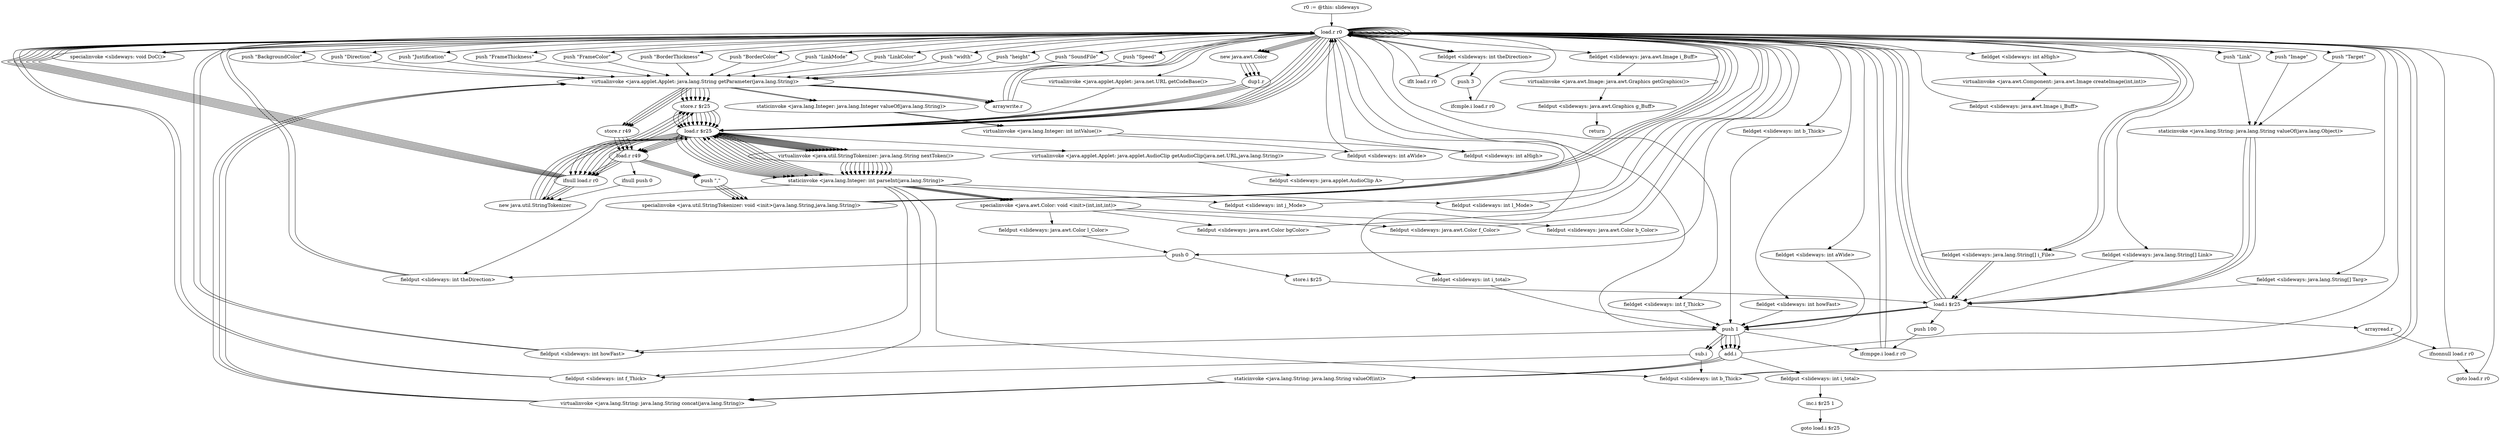 digraph "" {
    "r0 := @this: slideways"
    "load.r r0"
    "r0 := @this: slideways"->"load.r r0";
    "load.r r0"->"load.r r0";
    "push \"width\""
    "load.r r0"->"push \"width\"";
    "virtualinvoke <java.applet.Applet: java.lang.String getParameter(java.lang.String)>"
    "push \"width\""->"virtualinvoke <java.applet.Applet: java.lang.String getParameter(java.lang.String)>";
    "staticinvoke <java.lang.Integer: java.lang.Integer valueOf(java.lang.String)>"
    "virtualinvoke <java.applet.Applet: java.lang.String getParameter(java.lang.String)>"->"staticinvoke <java.lang.Integer: java.lang.Integer valueOf(java.lang.String)>";
    "virtualinvoke <java.lang.Integer: int intValue()>"
    "staticinvoke <java.lang.Integer: java.lang.Integer valueOf(java.lang.String)>"->"virtualinvoke <java.lang.Integer: int intValue()>";
    "fieldput <slideways: int aWide>"
    "virtualinvoke <java.lang.Integer: int intValue()>"->"fieldput <slideways: int aWide>";
    "fieldput <slideways: int aWide>"->"load.r r0";
    "load.r r0"->"load.r r0";
    "push \"height\""
    "load.r r0"->"push \"height\"";
    "push \"height\""->"virtualinvoke <java.applet.Applet: java.lang.String getParameter(java.lang.String)>";
    "virtualinvoke <java.applet.Applet: java.lang.String getParameter(java.lang.String)>"->"staticinvoke <java.lang.Integer: java.lang.Integer valueOf(java.lang.String)>";
    "staticinvoke <java.lang.Integer: java.lang.Integer valueOf(java.lang.String)>"->"virtualinvoke <java.lang.Integer: int intValue()>";
    "fieldput <slideways: int aHigh>"
    "virtualinvoke <java.lang.Integer: int intValue()>"->"fieldput <slideways: int aHigh>";
    "fieldput <slideways: int aHigh>"->"load.r r0";
    "specialinvoke <slideways: void DoC()>"
    "load.r r0"->"specialinvoke <slideways: void DoC()>";
    "specialinvoke <slideways: void DoC()>"->"load.r r0";
    "push \"SoundFile\""
    "load.r r0"->"push \"SoundFile\"";
    "push \"SoundFile\""->"virtualinvoke <java.applet.Applet: java.lang.String getParameter(java.lang.String)>";
    "store.r $r25"
    "virtualinvoke <java.applet.Applet: java.lang.String getParameter(java.lang.String)>"->"store.r $r25";
    "load.r $r25"
    "store.r $r25"->"load.r $r25";
    "ifnull load.r r0"
    "load.r $r25"->"ifnull load.r r0";
    "ifnull load.r r0"->"load.r r0";
    "load.r r0"->"load.r r0";
    "load.r r0"->"load.r r0";
    "virtualinvoke <java.applet.Applet: java.net.URL getCodeBase()>"
    "load.r r0"->"virtualinvoke <java.applet.Applet: java.net.URL getCodeBase()>";
    "virtualinvoke <java.applet.Applet: java.net.URL getCodeBase()>"->"load.r $r25";
    "virtualinvoke <java.applet.Applet: java.applet.AudioClip getAudioClip(java.net.URL,java.lang.String)>"
    "load.r $r25"->"virtualinvoke <java.applet.Applet: java.applet.AudioClip getAudioClip(java.net.URL,java.lang.String)>";
    "fieldput <slideways: java.applet.AudioClip A>"
    "virtualinvoke <java.applet.Applet: java.applet.AudioClip getAudioClip(java.net.URL,java.lang.String)>"->"fieldput <slideways: java.applet.AudioClip A>";
    "fieldput <slideways: java.applet.AudioClip A>"->"load.r r0";
    "push \"Speed\""
    "load.r r0"->"push \"Speed\"";
    "push \"Speed\""->"virtualinvoke <java.applet.Applet: java.lang.String getParameter(java.lang.String)>";
    "virtualinvoke <java.applet.Applet: java.lang.String getParameter(java.lang.String)>"->"store.r $r25";
    "store.r $r25"->"load.r $r25";
    "load.r $r25"->"ifnull load.r r0";
    "ifnull load.r r0"->"load.r r0";
    "load.r r0"->"load.r $r25";
    "staticinvoke <java.lang.Integer: int parseInt(java.lang.String)>"
    "load.r $r25"->"staticinvoke <java.lang.Integer: int parseInt(java.lang.String)>";
    "fieldput <slideways: int howFast>"
    "staticinvoke <java.lang.Integer: int parseInt(java.lang.String)>"->"fieldput <slideways: int howFast>";
    "fieldput <slideways: int howFast>"->"load.r r0";
    "fieldget <slideways: int howFast>"
    "load.r r0"->"fieldget <slideways: int howFast>";
    "push 1"
    "fieldget <slideways: int howFast>"->"push 1";
    "ifcmpge.i load.r r0"
    "push 1"->"ifcmpge.i load.r r0";
    "ifcmpge.i load.r r0"->"load.r r0";
    "load.r r0"->"push 1";
    "push 1"->"fieldput <slideways: int howFast>";
    "fieldput <slideways: int howFast>"->"load.r r0";
    "push \"BackgroundColor\""
    "load.r r0"->"push \"BackgroundColor\"";
    "push \"BackgroundColor\""->"virtualinvoke <java.applet.Applet: java.lang.String getParameter(java.lang.String)>";
    "store.r r49"
    "virtualinvoke <java.applet.Applet: java.lang.String getParameter(java.lang.String)>"->"store.r r49";
    "load.r r49"
    "store.r r49"->"load.r r49";
    "load.r r49"->"ifnull load.r r0";
    "new java.util.StringTokenizer"
    "ifnull load.r r0"->"new java.util.StringTokenizer";
    "new java.util.StringTokenizer"->"store.r $r25";
    "store.r $r25"->"load.r $r25";
    "load.r $r25"->"load.r r49";
    "push \",\""
    "load.r r49"->"push \",\"";
    "specialinvoke <java.util.StringTokenizer: void <init>(java.lang.String,java.lang.String)>"
    "push \",\""->"specialinvoke <java.util.StringTokenizer: void <init>(java.lang.String,java.lang.String)>";
    "specialinvoke <java.util.StringTokenizer: void <init>(java.lang.String,java.lang.String)>"->"load.r r0";
    "new java.awt.Color"
    "load.r r0"->"new java.awt.Color";
    "dup1.r"
    "new java.awt.Color"->"dup1.r";
    "dup1.r"->"load.r $r25";
    "virtualinvoke <java.util.StringTokenizer: java.lang.String nextToken()>"
    "load.r $r25"->"virtualinvoke <java.util.StringTokenizer: java.lang.String nextToken()>";
    "virtualinvoke <java.util.StringTokenizer: java.lang.String nextToken()>"->"staticinvoke <java.lang.Integer: int parseInt(java.lang.String)>";
    "staticinvoke <java.lang.Integer: int parseInt(java.lang.String)>"->"load.r $r25";
    "load.r $r25"->"virtualinvoke <java.util.StringTokenizer: java.lang.String nextToken()>";
    "virtualinvoke <java.util.StringTokenizer: java.lang.String nextToken()>"->"staticinvoke <java.lang.Integer: int parseInt(java.lang.String)>";
    "staticinvoke <java.lang.Integer: int parseInt(java.lang.String)>"->"load.r $r25";
    "load.r $r25"->"virtualinvoke <java.util.StringTokenizer: java.lang.String nextToken()>";
    "virtualinvoke <java.util.StringTokenizer: java.lang.String nextToken()>"->"staticinvoke <java.lang.Integer: int parseInt(java.lang.String)>";
    "specialinvoke <java.awt.Color: void <init>(int,int,int)>"
    "staticinvoke <java.lang.Integer: int parseInt(java.lang.String)>"->"specialinvoke <java.awt.Color: void <init>(int,int,int)>";
    "fieldput <slideways: java.awt.Color bgColor>"
    "specialinvoke <java.awt.Color: void <init>(int,int,int)>"->"fieldput <slideways: java.awt.Color bgColor>";
    "fieldput <slideways: java.awt.Color bgColor>"->"load.r r0";
    "push \"Direction\""
    "load.r r0"->"push \"Direction\"";
    "push \"Direction\""->"virtualinvoke <java.applet.Applet: java.lang.String getParameter(java.lang.String)>";
    "virtualinvoke <java.applet.Applet: java.lang.String getParameter(java.lang.String)>"->"store.r $r25";
    "store.r $r25"->"load.r $r25";
    "load.r $r25"->"ifnull load.r r0";
    "ifnull load.r r0"->"load.r r0";
    "load.r r0"->"load.r $r25";
    "load.r $r25"->"staticinvoke <java.lang.Integer: int parseInt(java.lang.String)>";
    "fieldput <slideways: int theDirection>"
    "staticinvoke <java.lang.Integer: int parseInt(java.lang.String)>"->"fieldput <slideways: int theDirection>";
    "fieldput <slideways: int theDirection>"->"load.r r0";
    "fieldget <slideways: int theDirection>"
    "load.r r0"->"fieldget <slideways: int theDirection>";
    "iflt load.r r0"
    "fieldget <slideways: int theDirection>"->"iflt load.r r0";
    "iflt load.r r0"->"load.r r0";
    "load.r r0"->"fieldget <slideways: int theDirection>";
    "push 3"
    "fieldget <slideways: int theDirection>"->"push 3";
    "ifcmple.i load.r r0"
    "push 3"->"ifcmple.i load.r r0";
    "ifcmple.i load.r r0"->"load.r r0";
    "push 0"
    "load.r r0"->"push 0";
    "push 0"->"fieldput <slideways: int theDirection>";
    "fieldput <slideways: int theDirection>"->"load.r r0";
    "push \"Justification\""
    "load.r r0"->"push \"Justification\"";
    "push \"Justification\""->"virtualinvoke <java.applet.Applet: java.lang.String getParameter(java.lang.String)>";
    "virtualinvoke <java.applet.Applet: java.lang.String getParameter(java.lang.String)>"->"store.r $r25";
    "store.r $r25"->"load.r $r25";
    "load.r $r25"->"ifnull load.r r0";
    "ifnull load.r r0"->"load.r r0";
    "load.r r0"->"load.r $r25";
    "load.r $r25"->"staticinvoke <java.lang.Integer: int parseInt(java.lang.String)>";
    "fieldput <slideways: int j_Mode>"
    "staticinvoke <java.lang.Integer: int parseInt(java.lang.String)>"->"fieldput <slideways: int j_Mode>";
    "fieldput <slideways: int j_Mode>"->"load.r r0";
    "push \"FrameThickness\""
    "load.r r0"->"push \"FrameThickness\"";
    "push \"FrameThickness\""->"virtualinvoke <java.applet.Applet: java.lang.String getParameter(java.lang.String)>";
    "virtualinvoke <java.applet.Applet: java.lang.String getParameter(java.lang.String)>"->"store.r $r25";
    "store.r $r25"->"load.r $r25";
    "load.r $r25"->"ifnull load.r r0";
    "ifnull load.r r0"->"load.r r0";
    "load.r r0"->"load.r $r25";
    "load.r $r25"->"staticinvoke <java.lang.Integer: int parseInt(java.lang.String)>";
    "fieldput <slideways: int f_Thick>"
    "staticinvoke <java.lang.Integer: int parseInt(java.lang.String)>"->"fieldput <slideways: int f_Thick>";
    "fieldput <slideways: int f_Thick>"->"load.r r0";
    "load.r r0"->"load.r r0";
    "fieldget <slideways: int f_Thick>"
    "load.r r0"->"fieldget <slideways: int f_Thick>";
    "fieldget <slideways: int f_Thick>"->"push 1";
    "sub.i"
    "push 1"->"sub.i";
    "sub.i"->"fieldput <slideways: int f_Thick>";
    "fieldput <slideways: int f_Thick>"->"load.r r0";
    "push \"FrameColor\""
    "load.r r0"->"push \"FrameColor\"";
    "push \"FrameColor\""->"virtualinvoke <java.applet.Applet: java.lang.String getParameter(java.lang.String)>";
    "virtualinvoke <java.applet.Applet: java.lang.String getParameter(java.lang.String)>"->"store.r r49";
    "store.r r49"->"load.r r49";
    "load.r r49"->"ifnull load.r r0";
    "ifnull load.r r0"->"new java.util.StringTokenizer";
    "new java.util.StringTokenizer"->"store.r $r25";
    "store.r $r25"->"load.r $r25";
    "load.r $r25"->"load.r r49";
    "load.r r49"->"push \",\"";
    "push \",\""->"specialinvoke <java.util.StringTokenizer: void <init>(java.lang.String,java.lang.String)>";
    "specialinvoke <java.util.StringTokenizer: void <init>(java.lang.String,java.lang.String)>"->"load.r r0";
    "load.r r0"->"new java.awt.Color";
    "new java.awt.Color"->"dup1.r";
    "dup1.r"->"load.r $r25";
    "load.r $r25"->"virtualinvoke <java.util.StringTokenizer: java.lang.String nextToken()>";
    "virtualinvoke <java.util.StringTokenizer: java.lang.String nextToken()>"->"staticinvoke <java.lang.Integer: int parseInt(java.lang.String)>";
    "staticinvoke <java.lang.Integer: int parseInt(java.lang.String)>"->"load.r $r25";
    "load.r $r25"->"virtualinvoke <java.util.StringTokenizer: java.lang.String nextToken()>";
    "virtualinvoke <java.util.StringTokenizer: java.lang.String nextToken()>"->"staticinvoke <java.lang.Integer: int parseInt(java.lang.String)>";
    "staticinvoke <java.lang.Integer: int parseInt(java.lang.String)>"->"load.r $r25";
    "load.r $r25"->"virtualinvoke <java.util.StringTokenizer: java.lang.String nextToken()>";
    "virtualinvoke <java.util.StringTokenizer: java.lang.String nextToken()>"->"staticinvoke <java.lang.Integer: int parseInt(java.lang.String)>";
    "staticinvoke <java.lang.Integer: int parseInt(java.lang.String)>"->"specialinvoke <java.awt.Color: void <init>(int,int,int)>";
    "fieldput <slideways: java.awt.Color f_Color>"
    "specialinvoke <java.awt.Color: void <init>(int,int,int)>"->"fieldput <slideways: java.awt.Color f_Color>";
    "fieldput <slideways: java.awt.Color f_Color>"->"load.r r0";
    "push \"BorderThickness\""
    "load.r r0"->"push \"BorderThickness\"";
    "push \"BorderThickness\""->"virtualinvoke <java.applet.Applet: java.lang.String getParameter(java.lang.String)>";
    "virtualinvoke <java.applet.Applet: java.lang.String getParameter(java.lang.String)>"->"store.r $r25";
    "store.r $r25"->"load.r $r25";
    "load.r $r25"->"ifnull load.r r0";
    "ifnull load.r r0"->"load.r r0";
    "load.r r0"->"load.r $r25";
    "load.r $r25"->"staticinvoke <java.lang.Integer: int parseInt(java.lang.String)>";
    "fieldput <slideways: int b_Thick>"
    "staticinvoke <java.lang.Integer: int parseInt(java.lang.String)>"->"fieldput <slideways: int b_Thick>";
    "fieldput <slideways: int b_Thick>"->"load.r r0";
    "load.r r0"->"load.r r0";
    "fieldget <slideways: int b_Thick>"
    "load.r r0"->"fieldget <slideways: int b_Thick>";
    "fieldget <slideways: int b_Thick>"->"push 1";
    "push 1"->"sub.i";
    "sub.i"->"fieldput <slideways: int b_Thick>";
    "fieldput <slideways: int b_Thick>"->"load.r r0";
    "push \"BorderColor\""
    "load.r r0"->"push \"BorderColor\"";
    "push \"BorderColor\""->"virtualinvoke <java.applet.Applet: java.lang.String getParameter(java.lang.String)>";
    "virtualinvoke <java.applet.Applet: java.lang.String getParameter(java.lang.String)>"->"store.r r49";
    "store.r r49"->"load.r r49";
    "load.r r49"->"ifnull load.r r0";
    "ifnull load.r r0"->"new java.util.StringTokenizer";
    "new java.util.StringTokenizer"->"store.r $r25";
    "store.r $r25"->"load.r $r25";
    "load.r $r25"->"load.r r49";
    "load.r r49"->"push \",\"";
    "push \",\""->"specialinvoke <java.util.StringTokenizer: void <init>(java.lang.String,java.lang.String)>";
    "specialinvoke <java.util.StringTokenizer: void <init>(java.lang.String,java.lang.String)>"->"load.r r0";
    "load.r r0"->"new java.awt.Color";
    "new java.awt.Color"->"dup1.r";
    "dup1.r"->"load.r $r25";
    "load.r $r25"->"virtualinvoke <java.util.StringTokenizer: java.lang.String nextToken()>";
    "virtualinvoke <java.util.StringTokenizer: java.lang.String nextToken()>"->"staticinvoke <java.lang.Integer: int parseInt(java.lang.String)>";
    "staticinvoke <java.lang.Integer: int parseInt(java.lang.String)>"->"load.r $r25";
    "load.r $r25"->"virtualinvoke <java.util.StringTokenizer: java.lang.String nextToken()>";
    "virtualinvoke <java.util.StringTokenizer: java.lang.String nextToken()>"->"staticinvoke <java.lang.Integer: int parseInt(java.lang.String)>";
    "staticinvoke <java.lang.Integer: int parseInt(java.lang.String)>"->"load.r $r25";
    "load.r $r25"->"virtualinvoke <java.util.StringTokenizer: java.lang.String nextToken()>";
    "virtualinvoke <java.util.StringTokenizer: java.lang.String nextToken()>"->"staticinvoke <java.lang.Integer: int parseInt(java.lang.String)>";
    "staticinvoke <java.lang.Integer: int parseInt(java.lang.String)>"->"specialinvoke <java.awt.Color: void <init>(int,int,int)>";
    "fieldput <slideways: java.awt.Color b_Color>"
    "specialinvoke <java.awt.Color: void <init>(int,int,int)>"->"fieldput <slideways: java.awt.Color b_Color>";
    "fieldput <slideways: java.awt.Color b_Color>"->"load.r r0";
    "push \"LinkMode\""
    "load.r r0"->"push \"LinkMode\"";
    "push \"LinkMode\""->"virtualinvoke <java.applet.Applet: java.lang.String getParameter(java.lang.String)>";
    "virtualinvoke <java.applet.Applet: java.lang.String getParameter(java.lang.String)>"->"store.r $r25";
    "store.r $r25"->"load.r $r25";
    "load.r $r25"->"ifnull load.r r0";
    "ifnull load.r r0"->"load.r r0";
    "load.r r0"->"load.r $r25";
    "load.r $r25"->"staticinvoke <java.lang.Integer: int parseInt(java.lang.String)>";
    "fieldput <slideways: int l_Mode>"
    "staticinvoke <java.lang.Integer: int parseInt(java.lang.String)>"->"fieldput <slideways: int l_Mode>";
    "fieldput <slideways: int l_Mode>"->"load.r r0";
    "push \"LinkColor\""
    "load.r r0"->"push \"LinkColor\"";
    "push \"LinkColor\""->"virtualinvoke <java.applet.Applet: java.lang.String getParameter(java.lang.String)>";
    "virtualinvoke <java.applet.Applet: java.lang.String getParameter(java.lang.String)>"->"store.r r49";
    "store.r r49"->"load.r r49";
    "ifnull push 0"
    "load.r r49"->"ifnull push 0";
    "ifnull push 0"->"new java.util.StringTokenizer";
    "new java.util.StringTokenizer"->"store.r $r25";
    "store.r $r25"->"load.r $r25";
    "load.r $r25"->"load.r r49";
    "load.r r49"->"push \",\"";
    "push \",\""->"specialinvoke <java.util.StringTokenizer: void <init>(java.lang.String,java.lang.String)>";
    "specialinvoke <java.util.StringTokenizer: void <init>(java.lang.String,java.lang.String)>"->"load.r r0";
    "load.r r0"->"new java.awt.Color";
    "new java.awt.Color"->"dup1.r";
    "dup1.r"->"load.r $r25";
    "load.r $r25"->"virtualinvoke <java.util.StringTokenizer: java.lang.String nextToken()>";
    "virtualinvoke <java.util.StringTokenizer: java.lang.String nextToken()>"->"staticinvoke <java.lang.Integer: int parseInt(java.lang.String)>";
    "staticinvoke <java.lang.Integer: int parseInt(java.lang.String)>"->"load.r $r25";
    "load.r $r25"->"virtualinvoke <java.util.StringTokenizer: java.lang.String nextToken()>";
    "virtualinvoke <java.util.StringTokenizer: java.lang.String nextToken()>"->"staticinvoke <java.lang.Integer: int parseInt(java.lang.String)>";
    "staticinvoke <java.lang.Integer: int parseInt(java.lang.String)>"->"load.r $r25";
    "load.r $r25"->"virtualinvoke <java.util.StringTokenizer: java.lang.String nextToken()>";
    "virtualinvoke <java.util.StringTokenizer: java.lang.String nextToken()>"->"staticinvoke <java.lang.Integer: int parseInt(java.lang.String)>";
    "staticinvoke <java.lang.Integer: int parseInt(java.lang.String)>"->"specialinvoke <java.awt.Color: void <init>(int,int,int)>";
    "fieldput <slideways: java.awt.Color l_Color>"
    "specialinvoke <java.awt.Color: void <init>(int,int,int)>"->"fieldput <slideways: java.awt.Color l_Color>";
    "fieldput <slideways: java.awt.Color l_Color>"->"push 0";
    "store.i $r25"
    "push 0"->"store.i $r25";
    "load.i $r25"
    "store.i $r25"->"load.i $r25";
    "push 100"
    "load.i $r25"->"push 100";
    "push 100"->"ifcmpge.i load.r r0";
    "ifcmpge.i load.r r0"->"load.r r0";
    "fieldget <slideways: java.lang.String[] i_File>"
    "load.r r0"->"fieldget <slideways: java.lang.String[] i_File>";
    "fieldget <slideways: java.lang.String[] i_File>"->"load.i $r25";
    "load.i $r25"->"load.r r0";
    "push \"Image\""
    "load.r r0"->"push \"Image\"";
    "staticinvoke <java.lang.String: java.lang.String valueOf(java.lang.Object)>"
    "push \"Image\""->"staticinvoke <java.lang.String: java.lang.String valueOf(java.lang.Object)>";
    "staticinvoke <java.lang.String: java.lang.String valueOf(java.lang.Object)>"->"load.i $r25";
    "load.i $r25"->"push 1";
    "add.i"
    "push 1"->"add.i";
    "staticinvoke <java.lang.String: java.lang.String valueOf(int)>"
    "add.i"->"staticinvoke <java.lang.String: java.lang.String valueOf(int)>";
    "virtualinvoke <java.lang.String: java.lang.String concat(java.lang.String)>"
    "staticinvoke <java.lang.String: java.lang.String valueOf(int)>"->"virtualinvoke <java.lang.String: java.lang.String concat(java.lang.String)>";
    "virtualinvoke <java.lang.String: java.lang.String concat(java.lang.String)>"->"virtualinvoke <java.applet.Applet: java.lang.String getParameter(java.lang.String)>";
    "arraywrite.r"
    "virtualinvoke <java.applet.Applet: java.lang.String getParameter(java.lang.String)>"->"arraywrite.r";
    "arraywrite.r"->"load.r r0";
    "fieldget <slideways: java.lang.String[] Link>"
    "load.r r0"->"fieldget <slideways: java.lang.String[] Link>";
    "fieldget <slideways: java.lang.String[] Link>"->"load.i $r25";
    "load.i $r25"->"load.r r0";
    "push \"Link\""
    "load.r r0"->"push \"Link\"";
    "push \"Link\""->"staticinvoke <java.lang.String: java.lang.String valueOf(java.lang.Object)>";
    "staticinvoke <java.lang.String: java.lang.String valueOf(java.lang.Object)>"->"load.i $r25";
    "load.i $r25"->"push 1";
    "push 1"->"add.i";
    "add.i"->"staticinvoke <java.lang.String: java.lang.String valueOf(int)>";
    "staticinvoke <java.lang.String: java.lang.String valueOf(int)>"->"virtualinvoke <java.lang.String: java.lang.String concat(java.lang.String)>";
    "virtualinvoke <java.lang.String: java.lang.String concat(java.lang.String)>"->"virtualinvoke <java.applet.Applet: java.lang.String getParameter(java.lang.String)>";
    "virtualinvoke <java.applet.Applet: java.lang.String getParameter(java.lang.String)>"->"arraywrite.r";
    "arraywrite.r"->"load.r r0";
    "fieldget <slideways: java.lang.String[] Targ>"
    "load.r r0"->"fieldget <slideways: java.lang.String[] Targ>";
    "fieldget <slideways: java.lang.String[] Targ>"->"load.i $r25";
    "load.i $r25"->"load.r r0";
    "push \"Target\""
    "load.r r0"->"push \"Target\"";
    "push \"Target\""->"staticinvoke <java.lang.String: java.lang.String valueOf(java.lang.Object)>";
    "staticinvoke <java.lang.String: java.lang.String valueOf(java.lang.Object)>"->"load.i $r25";
    "load.i $r25"->"push 1";
    "push 1"->"add.i";
    "add.i"->"staticinvoke <java.lang.String: java.lang.String valueOf(int)>";
    "staticinvoke <java.lang.String: java.lang.String valueOf(int)>"->"virtualinvoke <java.lang.String: java.lang.String concat(java.lang.String)>";
    "virtualinvoke <java.lang.String: java.lang.String concat(java.lang.String)>"->"virtualinvoke <java.applet.Applet: java.lang.String getParameter(java.lang.String)>";
    "virtualinvoke <java.applet.Applet: java.lang.String getParameter(java.lang.String)>"->"arraywrite.r";
    "arraywrite.r"->"load.r r0";
    "load.r r0"->"fieldget <slideways: java.lang.String[] i_File>";
    "fieldget <slideways: java.lang.String[] i_File>"->"load.i $r25";
    "arrayread.r"
    "load.i $r25"->"arrayread.r";
    "ifnonnull load.r r0"
    "arrayread.r"->"ifnonnull load.r r0";
    "goto load.r r0"
    "ifnonnull load.r r0"->"goto load.r r0";
    "goto load.r r0"->"load.r r0";
    "load.r r0"->"load.r r0";
    "load.r r0"->"load.r r0";
    "fieldget <slideways: int aWide>"
    "load.r r0"->"fieldget <slideways: int aWide>";
    "fieldget <slideways: int aWide>"->"push 1";
    "push 1"->"add.i";
    "add.i"->"load.r r0";
    "fieldget <slideways: int aHigh>"
    "load.r r0"->"fieldget <slideways: int aHigh>";
    "virtualinvoke <java.awt.Component: java.awt.Image createImage(int,int)>"
    "fieldget <slideways: int aHigh>"->"virtualinvoke <java.awt.Component: java.awt.Image createImage(int,int)>";
    "fieldput <slideways: java.awt.Image i_Buff>"
    "virtualinvoke <java.awt.Component: java.awt.Image createImage(int,int)>"->"fieldput <slideways: java.awt.Image i_Buff>";
    "fieldput <slideways: java.awt.Image i_Buff>"->"load.r r0";
    "load.r r0"->"load.r r0";
    "fieldget <slideways: java.awt.Image i_Buff>"
    "load.r r0"->"fieldget <slideways: java.awt.Image i_Buff>";
    "virtualinvoke <java.awt.Image: java.awt.Graphics getGraphics()>"
    "fieldget <slideways: java.awt.Image i_Buff>"->"virtualinvoke <java.awt.Image: java.awt.Graphics getGraphics()>";
    "fieldput <slideways: java.awt.Graphics g_Buff>"
    "virtualinvoke <java.awt.Image: java.awt.Graphics getGraphics()>"->"fieldput <slideways: java.awt.Graphics g_Buff>";
    "return"
    "fieldput <slideways: java.awt.Graphics g_Buff>"->"return";
    "ifnonnull load.r r0"->"load.r r0";
    "load.r r0"->"load.r r0";
    "fieldget <slideways: int i_total>"
    "load.r r0"->"fieldget <slideways: int i_total>";
    "fieldget <slideways: int i_total>"->"push 1";
    "push 1"->"add.i";
    "fieldput <slideways: int i_total>"
    "add.i"->"fieldput <slideways: int i_total>";
    "inc.i $r25 1"
    "fieldput <slideways: int i_total>"->"inc.i $r25 1";
    "goto load.i $r25"
    "inc.i $r25 1"->"goto load.i $r25";
}
